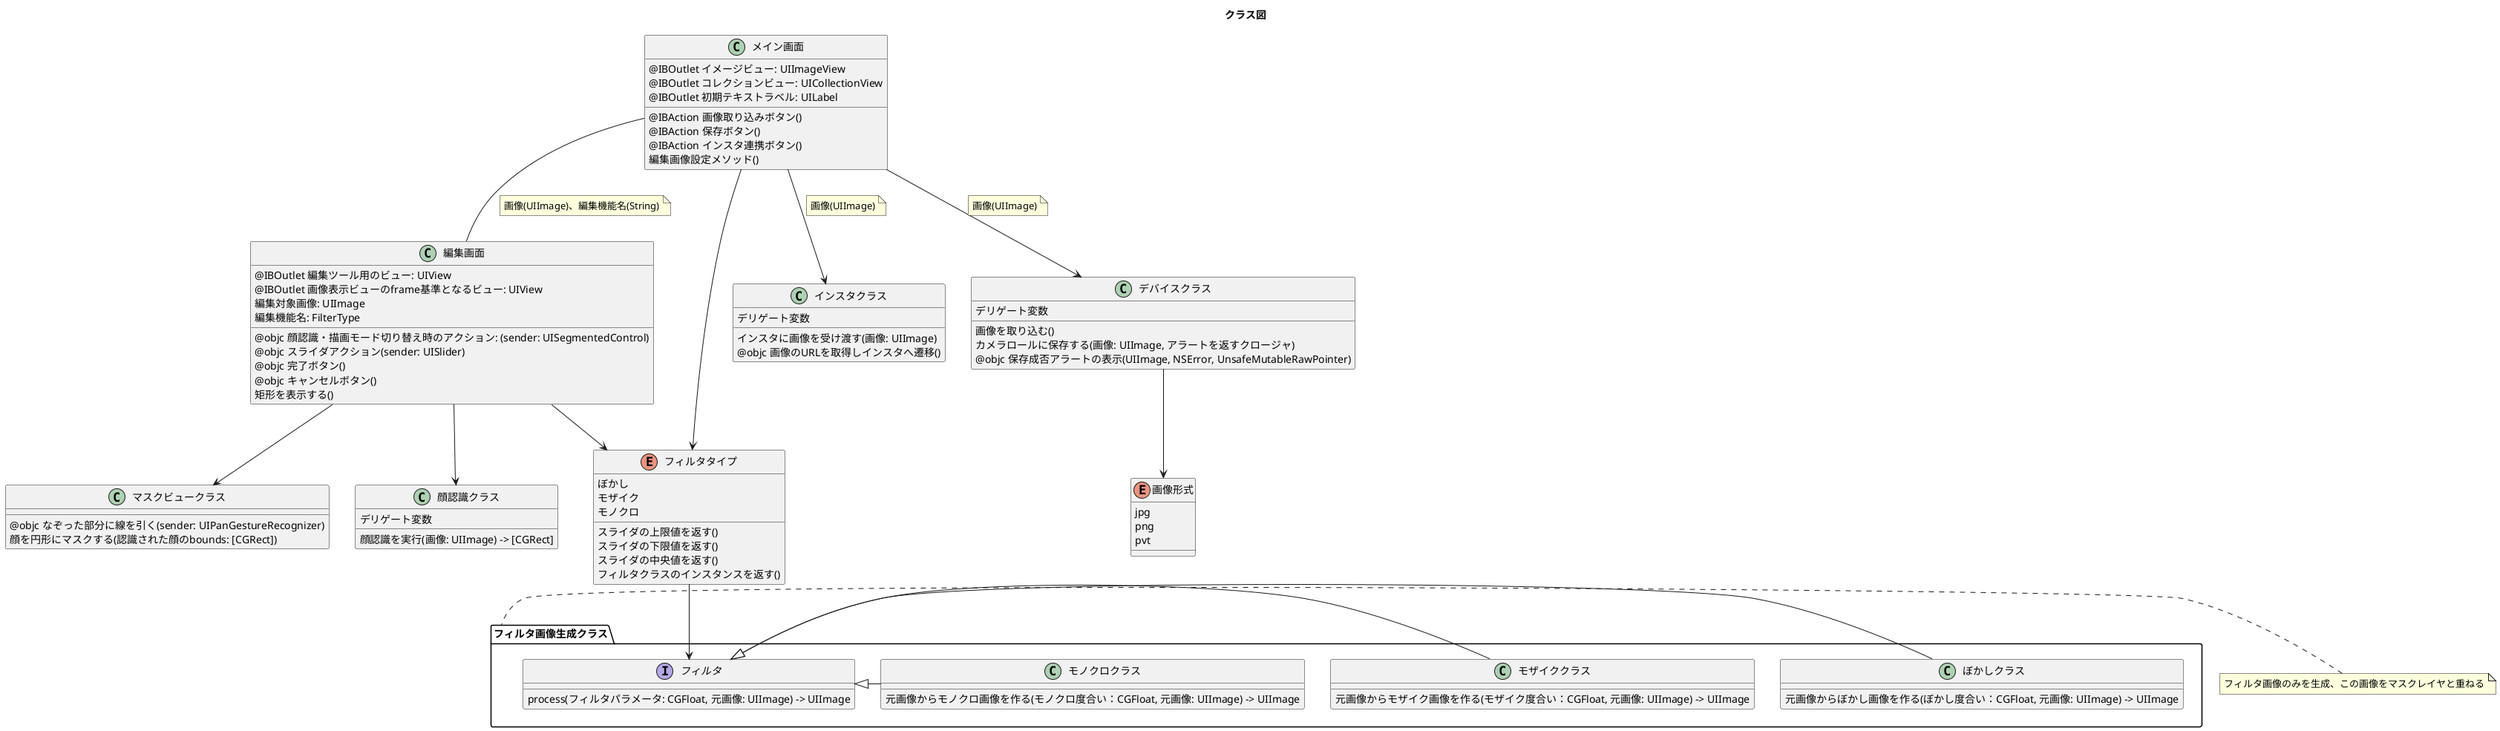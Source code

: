 @startuml
title "クラス図"

class  メイン画面 {
  @IBOutlet イメージビュー: UIImageView
  @IBOutlet コレクションビュー: UICollectionView
  @IBOutlet 初期テキストラベル: UILabel
  @IBAction 画像取り込みボタン()
  @IBAction 保存ボタン()
  @IBAction インスタ連携ボタン()
  編集画像設定メソッド()
}

class  編集画面 {
  @IBOutlet 編集ツール用のビュー: UIView
  @IBOutlet 画像表示ビューのframe基準となるビュー: UIView
  編集対象画像: UIImage
  編集機能名: FilterType
  @objc 顔認識・描画モード切り替え時のアクション: (sender: UISegmentedControl)
  @objc スライダアクション(sender: UISlider)
  @objc 完了ボタン()
  @objc キャンセルボタン()
  矩形を表示する()
}

class マスクビュークラス {
  @objc なぞった部分に線を引く(sender: UIPanGestureRecognizer)
  顔を円形にマスクする(認識された顔のbounds: [CGRect])
}

class 顔認識クラス {
  デリゲート変数
  顔認識を実行(画像: UIImage) -> [CGRect]
}

class デバイスクラス {
  デリゲート変数
  画像を取り込む()
  カメラロールに保存する(画像: UIImage, アラートを返すクロージャ)
  @objc 保存成否アラートの表示(UIImage, NSError, UnsafeMutableRawPointer)
}

class インスタクラス {
  デリゲート変数
  インスタに画像を受け渡す(画像: UIImage)
  @objc 画像のURLを取得しインスタへ遷移()
}

enum フィルタタイプ {
  ぼかし
  モザイク
  モノクロ
  スライダの上限値を返す()
  スライダの下限値を返す()
  スライダの中央値を返す()
  フィルタクラスのインスタンスを返す()
}

enum 画像形式 {
  jpg
  png
  pvt
}

package フィルタ画像生成クラス {
  interface フィルタ {
    process(フィルタパラメータ: CGFloat, 元画像: UIImage) -> UIImage
  }

  class ぼかしクラス {
    元画像からぼかし画像を作る(ぼかし度合い：CGFloat, 元画像: UIImage) -> UIImage
  }

  class モザイククラス {
    元画像からモザイク画像を作る(モザイク度合い：CGFloat, 元画像: UIImage) -> UIImage
  }

  class モノクロクラス {
    元画像からモノクロ画像を作る(モノクロ度合い：CGFloat, 元画像: UIImage) -> UIImage
  }

  フィルタ <|- ぼかしクラス
  フィルタ <|- モザイククラス
  フィルタ <|- モノクロクラス
}
note left of フィルタ画像生成クラス
  フィルタ画像のみを生成、この画像をマスクレイヤと重ねる
end note

メイン画面--編集画面
note left on link
  画像(UIImage)、編集機能名(String)
end note

メイン画面-->デバイスクラス
note left on link
  画像(UIImage)
end note

メイン画面-->インスタクラス
note left on link
  画像(UIImage)
end note

編集画面-->マスクビュークラス
編集画面-->顔認識クラス

デバイスクラス-->画像形式
メイン画面-->フィルタタイプ
編集画面-->フィルタタイプ
フィルタタイプ-->フィルタ

@enduml
